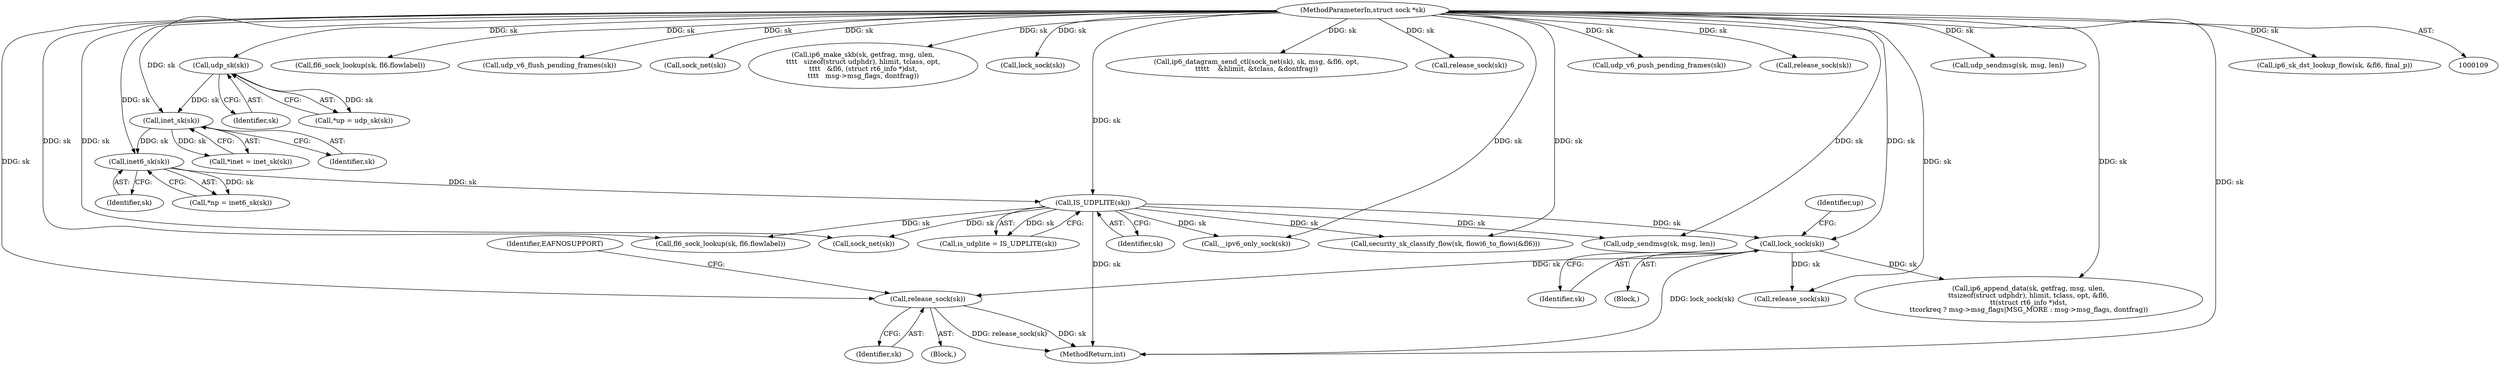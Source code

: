 digraph "0_linux_45f6fad84cc305103b28d73482b344d7f5b76f39_18@pointer" {
"1000380" [label="(Call,release_sock(sk))"];
"1000364" [label="(Call,lock_sock(sk))"];
"1000192" [label="(Call,IS_UDPLITE(sk))"];
"1000128" [label="(Call,inet6_sk(sk))"];
"1000123" [label="(Call,inet_sk(sk))"];
"1000118" [label="(Call,udp_sk(sk))"];
"1000110" [label="(MethodParameterIn,struct sock *sk)"];
"1000121" [label="(Call,*inet = inet_sk(sk))"];
"1000624" [label="(Call,fl6_sock_lookup(sk, fl6.flowlabel))"];
"1000126" [label="(Call,*np = inet6_sk(sk))"];
"1000128" [label="(Call,inet6_sk(sk))"];
"1000938" [label="(Call,udp_v6_flush_pending_frames(sk))"];
"1001020" [label="(Call,sock_net(sk))"];
"1000381" [label="(Identifier,sk)"];
"1000380" [label="(Call,release_sock(sk))"];
"1000837" [label="(Call,ip6_make_skb(sk, getfrag, msg, ulen,\n\t\t\t\t   sizeof(struct udphdr), hlimit, tclass, opt,\n\t\t\t\t   &fl6, (struct rt6_info *)dst,\n\t\t\t\t   msg->msg_flags, dontfrag))"];
"1000110" [label="(MethodParameterIn,struct sock *sk)"];
"1000871" [label="(Call,lock_sock(sk))"];
"1000190" [label="(Call,is_udplite = IS_UDPLITE(sk))"];
"1000119" [label="(Identifier,sk)"];
"1000118" [label="(Call,udp_sk(sk))"];
"1000449" [label="(Call,fl6_sock_lookup(sk, fl6.flowlabel))"];
"1000589" [label="(Call,ip6_datagram_send_ctl(sock_net(sk), sk, msg, &fl6, opt,\n\t\t\t\t\t    &hlimit, &tclass, &dontfrag))"];
"1000879" [label="(Call,release_sock(sk))"];
"1000364" [label="(Call,lock_sock(sk))"];
"1000129" [label="(Identifier,sk)"];
"1000124" [label="(Identifier,sk)"];
"1000322" [label="(Call,__ipv6_only_sock(sk))"];
"1001043" [label="(MethodReturn,int)"];
"1000116" [label="(Call,*up = udp_sk(sk))"];
"1000946" [label="(Call,udp_v6_push_pending_frames(sk))"];
"1000365" [label="(Identifier,sk)"];
"1000192" [label="(Call,IS_UDPLITE(sk))"];
"1000974" [label="(Call,release_sock(sk))"];
"1000778" [label="(Call,security_sk_classify_flow(sk, flowi6_to_flowi(&fl6)))"];
"1000339" [label="(Call,udp_sendmsg(sk, msg, len))"];
"1000910" [label="(Call,ip6_append_data(sk, getfrag, msg, ulen,\n\t\tsizeof(struct udphdr), hlimit, tclass, opt, &fl6,\n\t\t(struct rt6_info *)dst,\n\t\tcorkreq ? msg->msg_flags|MSG_MORE : msg->msg_flags, dontfrag))"];
"1000328" [label="(Call,udp_sendmsg(sk, msg, len))"];
"1000379" [label="(Block,)"];
"1000363" [label="(Block,)"];
"1000389" [label="(Call,release_sock(sk))"];
"1000193" [label="(Identifier,sk)"];
"1000384" [label="(Identifier,EAFNOSUPPORT)"];
"1000590" [label="(Call,sock_net(sk))"];
"1000123" [label="(Call,inet_sk(sk))"];
"1000785" [label="(Call,ip6_sk_dst_lookup_flow(sk, &fl6, final_p))"];
"1000369" [label="(Identifier,up)"];
"1000380" -> "1000379"  [label="AST: "];
"1000380" -> "1000381"  [label="CFG: "];
"1000381" -> "1000380"  [label="AST: "];
"1000384" -> "1000380"  [label="CFG: "];
"1000380" -> "1001043"  [label="DDG: release_sock(sk)"];
"1000380" -> "1001043"  [label="DDG: sk"];
"1000364" -> "1000380"  [label="DDG: sk"];
"1000110" -> "1000380"  [label="DDG: sk"];
"1000364" -> "1000363"  [label="AST: "];
"1000364" -> "1000365"  [label="CFG: "];
"1000365" -> "1000364"  [label="AST: "];
"1000369" -> "1000364"  [label="CFG: "];
"1000364" -> "1001043"  [label="DDG: lock_sock(sk)"];
"1000192" -> "1000364"  [label="DDG: sk"];
"1000110" -> "1000364"  [label="DDG: sk"];
"1000364" -> "1000389"  [label="DDG: sk"];
"1000364" -> "1000910"  [label="DDG: sk"];
"1000192" -> "1000190"  [label="AST: "];
"1000192" -> "1000193"  [label="CFG: "];
"1000193" -> "1000192"  [label="AST: "];
"1000190" -> "1000192"  [label="CFG: "];
"1000192" -> "1001043"  [label="DDG: sk"];
"1000192" -> "1000190"  [label="DDG: sk"];
"1000128" -> "1000192"  [label="DDG: sk"];
"1000110" -> "1000192"  [label="DDG: sk"];
"1000192" -> "1000322"  [label="DDG: sk"];
"1000192" -> "1000339"  [label="DDG: sk"];
"1000192" -> "1000449"  [label="DDG: sk"];
"1000192" -> "1000590"  [label="DDG: sk"];
"1000192" -> "1000778"  [label="DDG: sk"];
"1000128" -> "1000126"  [label="AST: "];
"1000128" -> "1000129"  [label="CFG: "];
"1000129" -> "1000128"  [label="AST: "];
"1000126" -> "1000128"  [label="CFG: "];
"1000128" -> "1000126"  [label="DDG: sk"];
"1000123" -> "1000128"  [label="DDG: sk"];
"1000110" -> "1000128"  [label="DDG: sk"];
"1000123" -> "1000121"  [label="AST: "];
"1000123" -> "1000124"  [label="CFG: "];
"1000124" -> "1000123"  [label="AST: "];
"1000121" -> "1000123"  [label="CFG: "];
"1000123" -> "1000121"  [label="DDG: sk"];
"1000118" -> "1000123"  [label="DDG: sk"];
"1000110" -> "1000123"  [label="DDG: sk"];
"1000118" -> "1000116"  [label="AST: "];
"1000118" -> "1000119"  [label="CFG: "];
"1000119" -> "1000118"  [label="AST: "];
"1000116" -> "1000118"  [label="CFG: "];
"1000118" -> "1000116"  [label="DDG: sk"];
"1000110" -> "1000118"  [label="DDG: sk"];
"1000110" -> "1000109"  [label="AST: "];
"1000110" -> "1001043"  [label="DDG: sk"];
"1000110" -> "1000322"  [label="DDG: sk"];
"1000110" -> "1000328"  [label="DDG: sk"];
"1000110" -> "1000339"  [label="DDG: sk"];
"1000110" -> "1000389"  [label="DDG: sk"];
"1000110" -> "1000449"  [label="DDG: sk"];
"1000110" -> "1000590"  [label="DDG: sk"];
"1000110" -> "1000589"  [label="DDG: sk"];
"1000110" -> "1000624"  [label="DDG: sk"];
"1000110" -> "1000778"  [label="DDG: sk"];
"1000110" -> "1000785"  [label="DDG: sk"];
"1000110" -> "1000837"  [label="DDG: sk"];
"1000110" -> "1000871"  [label="DDG: sk"];
"1000110" -> "1000879"  [label="DDG: sk"];
"1000110" -> "1000910"  [label="DDG: sk"];
"1000110" -> "1000938"  [label="DDG: sk"];
"1000110" -> "1000946"  [label="DDG: sk"];
"1000110" -> "1000974"  [label="DDG: sk"];
"1000110" -> "1001020"  [label="DDG: sk"];
}
